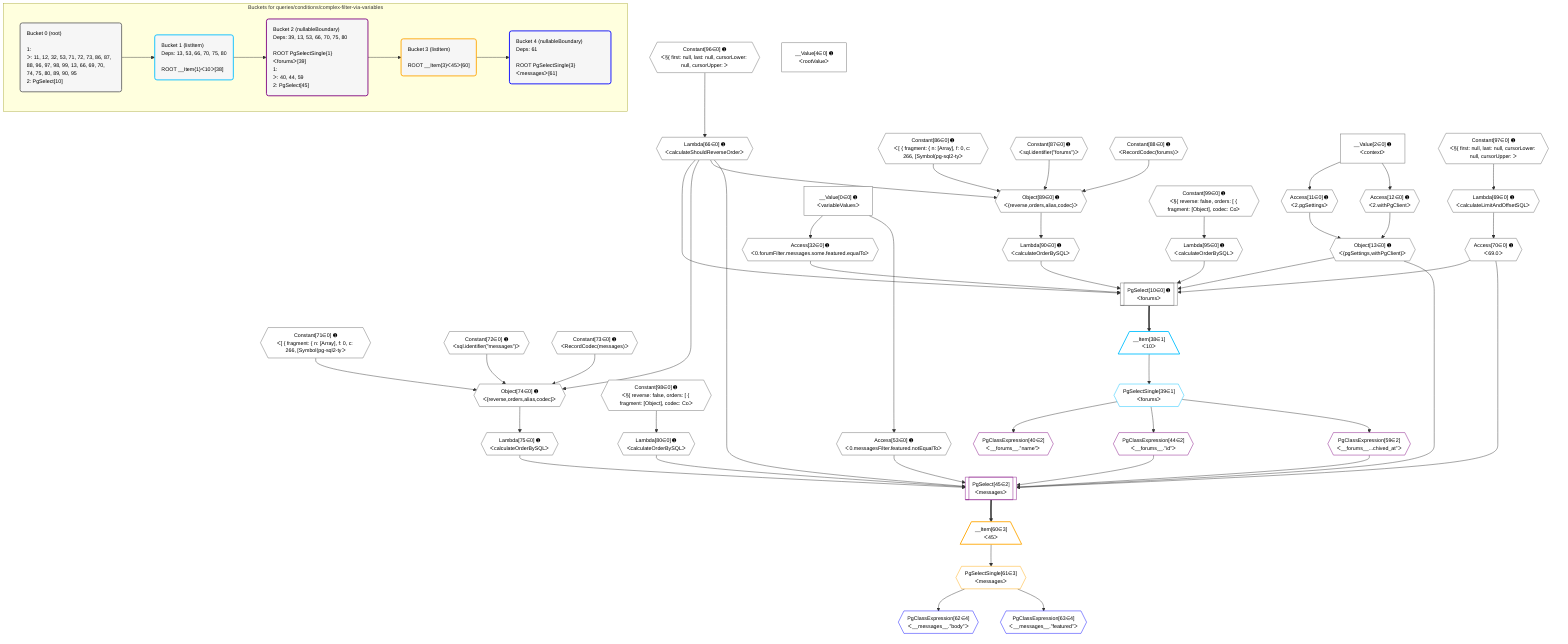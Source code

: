 %%{init: {'themeVariables': { 'fontSize': '12px'}}}%%
graph TD
    classDef path fill:#eee,stroke:#000,color:#000
    classDef plan fill:#fff,stroke-width:1px,color:#000
    classDef itemplan fill:#fff,stroke-width:2px,color:#000
    classDef unbatchedplan fill:#dff,stroke-width:1px,color:#000
    classDef sideeffectplan fill:#fcc,stroke-width:2px,color:#000
    classDef bucket fill:#f6f6f6,color:#000,stroke-width:2px,text-align:left


    %% plan dependencies
    PgSelect10[["PgSelect[10∈0] ➊<br />ᐸforumsᐳ"]]:::plan
    Object13{{"Object[13∈0] ➊<br />ᐸ{pgSettings,withPgClient}ᐳ"}}:::plan
    Access32{{"Access[32∈0] ➊<br />ᐸ0.forumFilter.messages.some.featured.equalToᐳ"}}:::plan
    Lambda66{{"Lambda[66∈0] ➊<br />ᐸcalculateShouldReverseOrderᐳ"}}:::plan
    Access70{{"Access[70∈0] ➊<br />ᐸ69.0ᐳ"}}:::plan
    Lambda90{{"Lambda[90∈0] ➊<br />ᐸcalculateOrderBySQLᐳ"}}:::plan
    Lambda95{{"Lambda[95∈0] ➊<br />ᐸcalculateOrderBySQLᐳ"}}:::plan
    Object13 & Access32 & Lambda66 & Access70 & Lambda90 & Lambda95 --> PgSelect10
    Object74{{"Object[74∈0] ➊<br />ᐸ{reverse,orders,alias,codec}ᐳ"}}:::plan
    Constant71{{"Constant[71∈0] ➊<br />ᐸ[ { fragment: { n: [Array], f: 0, c: 266, [Symbol(pg-sql2-tyᐳ"}}:::plan
    Constant72{{"Constant[72∈0] ➊<br />ᐸsql.identifier(”messages”)ᐳ"}}:::plan
    Constant73{{"Constant[73∈0] ➊<br />ᐸRecordCodec(messages)ᐳ"}}:::plan
    Lambda66 & Constant71 & Constant72 & Constant73 --> Object74
    Object89{{"Object[89∈0] ➊<br />ᐸ{reverse,orders,alias,codec}ᐳ"}}:::plan
    Constant86{{"Constant[86∈0] ➊<br />ᐸ[ { fragment: { n: [Array], f: 0, c: 266, [Symbol(pg-sql2-tyᐳ"}}:::plan
    Constant87{{"Constant[87∈0] ➊<br />ᐸsql.identifier(”forums”)ᐳ"}}:::plan
    Constant88{{"Constant[88∈0] ➊<br />ᐸRecordCodec(forums)ᐳ"}}:::plan
    Lambda66 & Constant86 & Constant87 & Constant88 --> Object89
    Access11{{"Access[11∈0] ➊<br />ᐸ2.pgSettingsᐳ"}}:::plan
    Access12{{"Access[12∈0] ➊<br />ᐸ2.withPgClientᐳ"}}:::plan
    Access11 & Access12 --> Object13
    __Value2["__Value[2∈0] ➊<br />ᐸcontextᐳ"]:::plan
    __Value2 --> Access11
    __Value2 --> Access12
    __Value0["__Value[0∈0] ➊<br />ᐸvariableValuesᐳ"]:::plan
    __Value0 --> Access32
    Access53{{"Access[53∈0] ➊<br />ᐸ0.messagesFilter.featured.notEqualToᐳ"}}:::plan
    __Value0 --> Access53
    Constant96{{"Constant[96∈0] ➊<br />ᐸ§{ first: null, last: null, cursorLower: null, cursorUpper: ᐳ"}}:::plan
    Constant96 --> Lambda66
    Lambda69{{"Lambda[69∈0] ➊<br />ᐸcalculateLimitAndOffsetSQLᐳ"}}:::plan
    Constant97{{"Constant[97∈0] ➊<br />ᐸ§{ first: null, last: null, cursorLower: null, cursorUpper: ᐳ"}}:::plan
    Constant97 --> Lambda69
    Lambda69 --> Access70
    Lambda75{{"Lambda[75∈0] ➊<br />ᐸcalculateOrderBySQLᐳ"}}:::plan
    Object74 --> Lambda75
    Lambda80{{"Lambda[80∈0] ➊<br />ᐸcalculateOrderBySQLᐳ"}}:::plan
    Constant98{{"Constant[98∈0] ➊<br />ᐸ§{ reverse: false, orders: [ { fragment: [Object], codec: Coᐳ"}}:::plan
    Constant98 --> Lambda80
    Object89 --> Lambda90
    Constant99{{"Constant[99∈0] ➊<br />ᐸ§{ reverse: false, orders: [ { fragment: [Object], codec: Coᐳ"}}:::plan
    Constant99 --> Lambda95
    __Value4["__Value[4∈0] ➊<br />ᐸrootValueᐳ"]:::plan
    __Item38[/"__Item[38∈1]<br />ᐸ10ᐳ"\]:::itemplan
    PgSelect10 ==> __Item38
    PgSelectSingle39{{"PgSelectSingle[39∈1]<br />ᐸforumsᐳ"}}:::plan
    __Item38 --> PgSelectSingle39
    PgSelect45[["PgSelect[45∈2]<br />ᐸmessagesᐳ"]]:::plan
    PgClassExpression44{{"PgClassExpression[44∈2]<br />ᐸ__forums__.”id”ᐳ"}}:::plan
    PgClassExpression59{{"PgClassExpression[59∈2]<br />ᐸ__forums__...chived_at”ᐳ"}}:::plan
    Object13 & PgClassExpression44 & Access53 & PgClassExpression59 & Lambda66 & Access70 & Lambda75 & Lambda80 --> PgSelect45
    PgClassExpression40{{"PgClassExpression[40∈2]<br />ᐸ__forums__.”name”ᐳ"}}:::plan
    PgSelectSingle39 --> PgClassExpression40
    PgSelectSingle39 --> PgClassExpression44
    PgSelectSingle39 --> PgClassExpression59
    __Item60[/"__Item[60∈3]<br />ᐸ45ᐳ"\]:::itemplan
    PgSelect45 ==> __Item60
    PgSelectSingle61{{"PgSelectSingle[61∈3]<br />ᐸmessagesᐳ"}}:::plan
    __Item60 --> PgSelectSingle61
    PgClassExpression62{{"PgClassExpression[62∈4]<br />ᐸ__messages__.”body”ᐳ"}}:::plan
    PgSelectSingle61 --> PgClassExpression62
    PgClassExpression63{{"PgClassExpression[63∈4]<br />ᐸ__messages__.”featured”ᐳ"}}:::plan
    PgSelectSingle61 --> PgClassExpression63

    %% define steps

    subgraph "Buckets for queries/conditions/complex-filter-via-variables"
    Bucket0("Bucket 0 (root)<br /><br />1: <br />ᐳ: 11, 12, 32, 53, 71, 72, 73, 86, 87, 88, 96, 97, 98, 99, 13, 66, 69, 70, 74, 75, 80, 89, 90, 95<br />2: PgSelect[10]"):::bucket
    classDef bucket0 stroke:#696969
    class Bucket0,__Value0,__Value2,__Value4,PgSelect10,Access11,Access12,Object13,Access32,Access53,Lambda66,Lambda69,Access70,Constant71,Constant72,Constant73,Object74,Lambda75,Lambda80,Constant86,Constant87,Constant88,Object89,Lambda90,Lambda95,Constant96,Constant97,Constant98,Constant99 bucket0
    Bucket1("Bucket 1 (listItem)<br />Deps: 13, 53, 66, 70, 75, 80<br /><br />ROOT __Item{1}ᐸ10ᐳ[38]"):::bucket
    classDef bucket1 stroke:#00bfff
    class Bucket1,__Item38,PgSelectSingle39 bucket1
    Bucket2("Bucket 2 (nullableBoundary)<br />Deps: 39, 13, 53, 66, 70, 75, 80<br /><br />ROOT PgSelectSingle{1}ᐸforumsᐳ[39]<br />1: <br />ᐳ: 40, 44, 59<br />2: PgSelect[45]"):::bucket
    classDef bucket2 stroke:#7f007f
    class Bucket2,PgClassExpression40,PgClassExpression44,PgSelect45,PgClassExpression59 bucket2
    Bucket3("Bucket 3 (listItem)<br /><br />ROOT __Item{3}ᐸ45ᐳ[60]"):::bucket
    classDef bucket3 stroke:#ffa500
    class Bucket3,__Item60,PgSelectSingle61 bucket3
    Bucket4("Bucket 4 (nullableBoundary)<br />Deps: 61<br /><br />ROOT PgSelectSingle{3}ᐸmessagesᐳ[61]"):::bucket
    classDef bucket4 stroke:#0000ff
    class Bucket4,PgClassExpression62,PgClassExpression63 bucket4
    Bucket0 --> Bucket1
    Bucket1 --> Bucket2
    Bucket2 --> Bucket3
    Bucket3 --> Bucket4
    end